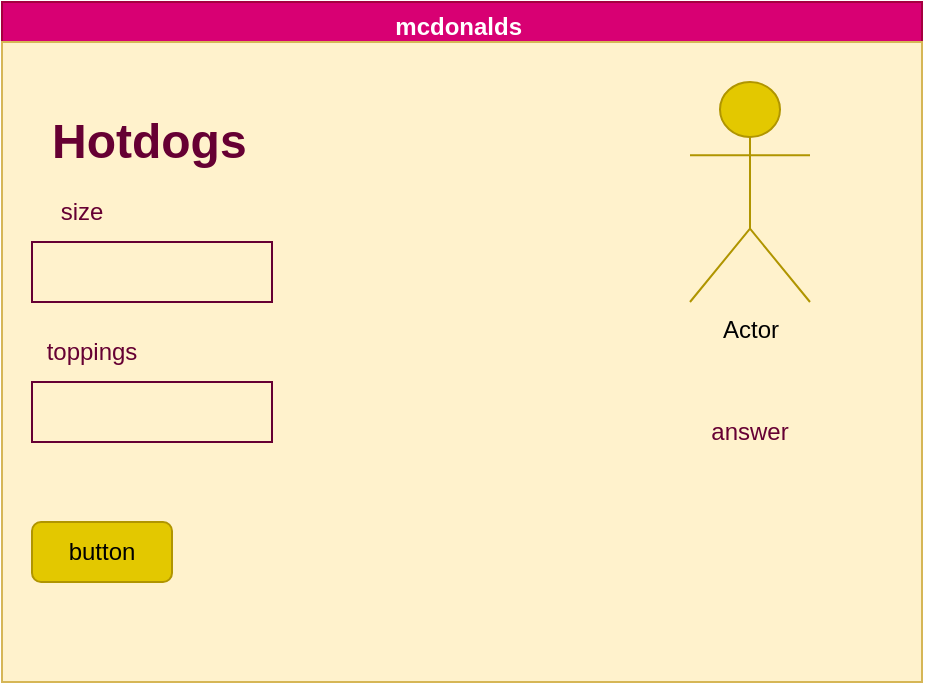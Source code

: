<mxfile>
    <diagram id="-55225dTMH6KRCjdtvrq" name="Page-1">
        <mxGraphModel dx="520" dy="429" grid="1" gridSize="10" guides="1" tooltips="1" connect="1" arrows="1" fold="1" page="1" pageScale="1" pageWidth="827" pageHeight="1169" math="0" shadow="0">
            <root>
                <mxCell id="0"/>
                <mxCell id="1" parent="0"/>
                <mxCell id="2" value="mcdonalds " style="swimlane;fillColor=#d80073;fontColor=#ffffff;strokeColor=#A50040;" parent="1" vertex="1">
                    <mxGeometry x="70" y="190" width="460" height="240" as="geometry"/>
                </mxCell>
                <mxCell id="3" value="" style="rounded=0;whiteSpace=wrap;html=1;fillColor=#fff2cc;strokeColor=#d6b656;" parent="1" vertex="1">
                    <mxGeometry x="70" y="210" width="460" height="320" as="geometry"/>
                </mxCell>
                <mxCell id="5" value="Actor" style="shape=umlActor;verticalLabelPosition=bottom;verticalAlign=top;html=1;outlineConnect=0;fillColor=#e3c800;fontColor=#000000;strokeColor=#B09500;" parent="1" vertex="1">
                    <mxGeometry x="414" y="230" width="60" height="110" as="geometry"/>
                </mxCell>
                <mxCell id="43" value="button" style="rounded=1;whiteSpace=wrap;html=1;fontColor=#000000;fillColor=#e3c800;strokeColor=#B09500;" parent="1" vertex="1">
                    <mxGeometry x="85" y="450" width="70" height="30" as="geometry"/>
                </mxCell>
                <mxCell id="44" value="answer" style="text;html=1;strokeColor=none;fillColor=none;align=center;verticalAlign=middle;whiteSpace=wrap;rounded=0;fontColor=#660033;" parent="1" vertex="1">
                    <mxGeometry x="414" y="390" width="60" height="30" as="geometry"/>
                </mxCell>
                <mxCell id="54" value="size" style="text;html=1;strokeColor=none;fillColor=none;align=center;verticalAlign=middle;whiteSpace=wrap;rounded=0;fontColor=#660033;" vertex="1" parent="1">
                    <mxGeometry x="80" y="280" width="60" height="30" as="geometry"/>
                </mxCell>
                <mxCell id="55" value="&lt;h1&gt;Hotdogs&lt;/h1&gt;" style="text;html=1;strokeColor=none;fillColor=none;spacing=5;spacingTop=-20;whiteSpace=wrap;overflow=hidden;rounded=0;fontColor=#660033;" vertex="1" parent="1">
                    <mxGeometry x="90" y="240" width="190" height="40" as="geometry"/>
                </mxCell>
                <mxCell id="56" value="" style="rounded=0;whiteSpace=wrap;html=1;fontColor=#660033;fillColor=none;strokeColor=#660033;" vertex="1" parent="1">
                    <mxGeometry x="85" y="310" width="120" height="30" as="geometry"/>
                </mxCell>
                <mxCell id="57" value="toppings" style="text;html=1;strokeColor=none;fillColor=none;align=center;verticalAlign=middle;whiteSpace=wrap;rounded=0;fontColor=#660033;" vertex="1" parent="1">
                    <mxGeometry x="85" y="350" width="60" height="30" as="geometry"/>
                </mxCell>
                <mxCell id="58" value="" style="rounded=0;whiteSpace=wrap;html=1;fontColor=#660033;strokeColor=#660033;fillColor=none;" vertex="1" parent="1">
                    <mxGeometry x="85" y="380" width="120" height="30" as="geometry"/>
                </mxCell>
            </root>
        </mxGraphModel>
    </diagram>
</mxfile>